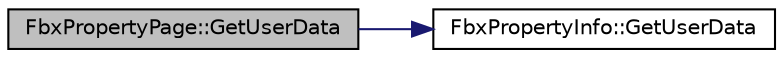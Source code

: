 digraph "FbxPropertyPage::GetUserData"
{
  edge [fontname="Helvetica",fontsize="10",labelfontname="Helvetica",labelfontsize="10"];
  node [fontname="Helvetica",fontsize="10",shape=record];
  rankdir="LR";
  Node218 [label="FbxPropertyPage::GetUserData",height=0.2,width=0.4,color="black", fillcolor="grey75", style="filled", fontcolor="black"];
  Node218 -> Node219 [color="midnightblue",fontsize="10",style="solid",fontname="Helvetica"];
  Node219 [label="FbxPropertyInfo::GetUserData",height=0.2,width=0.4,color="black", fillcolor="white", style="filled",URL="$class_fbx_property_info.html#a477a09fa03362948cbb168663de05690"];
}
